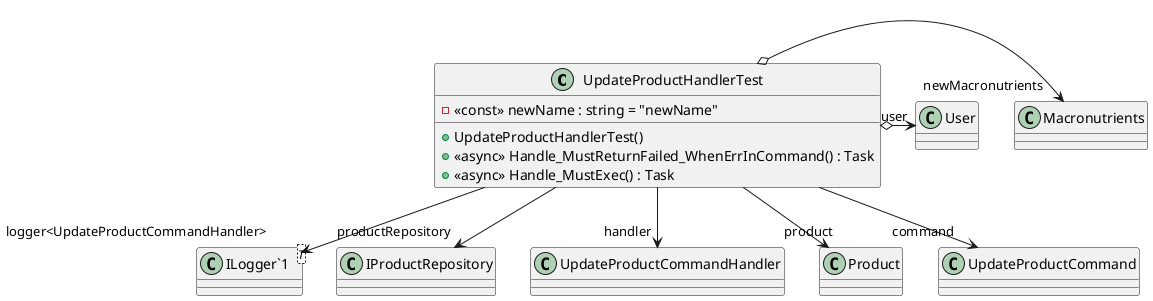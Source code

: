 @startuml
class UpdateProductHandlerTest {
    - <<const>> newName : string = "newName"
    + UpdateProductHandlerTest()
    + <<async>> Handle_MustReturnFailed_WhenErrInCommand() : Task
    + <<async>> Handle_MustExec() : Task
}
class "ILogger`1"<T> {
}
UpdateProductHandlerTest --> "productRepository" IProductRepository
UpdateProductHandlerTest --> "logger<UpdateProductCommandHandler>" "ILogger`1"
UpdateProductHandlerTest --> "handler" UpdateProductCommandHandler
UpdateProductHandlerTest o-> "newMacronutrients" Macronutrients
UpdateProductHandlerTest o-> "user" User
UpdateProductHandlerTest --> "product" Product
UpdateProductHandlerTest --> "command" UpdateProductCommand
@enduml

